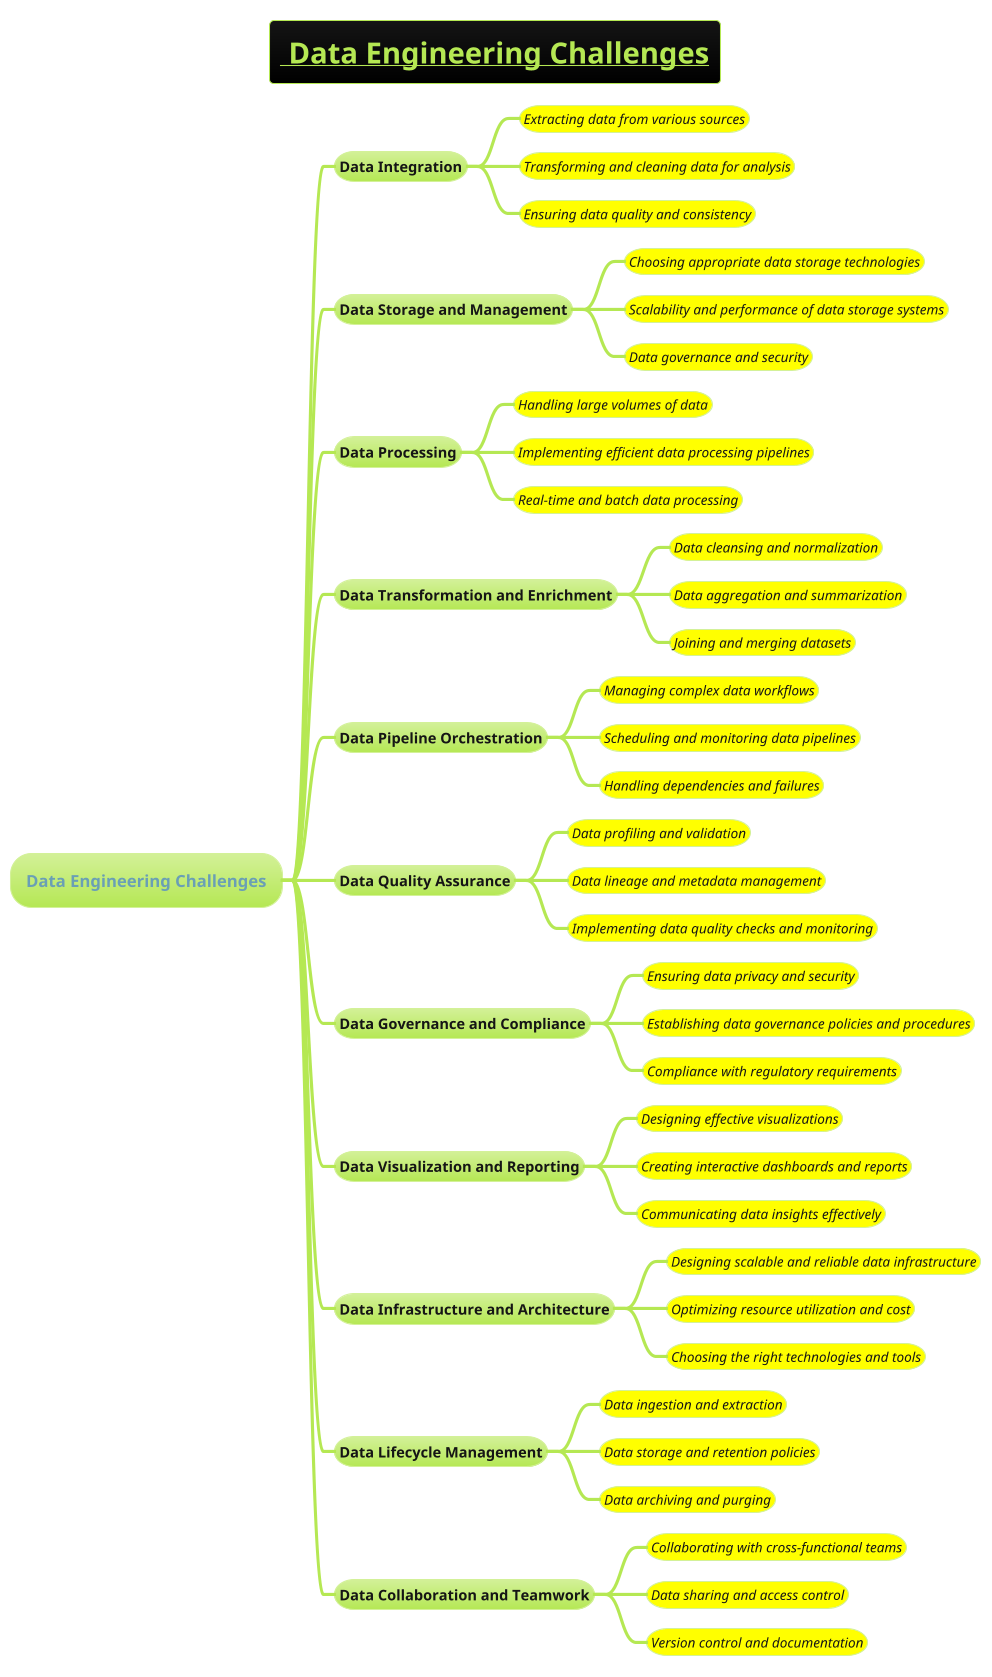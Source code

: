 @startmindmap
title =__ Data Engineering Challenges__
!theme hacker

* Data Engineering Challenges
** Data Integration
***[#yellow] ====<size:13>Extracting data from various sources
***[#yellow] ====<size:13>Transforming and cleaning data for analysis
***[#yellow] ====<size:13>Ensuring data quality and consistency
** Data Storage and Management
***[#yellow] ====<size:13>Choosing appropriate data storage technologies
***[#yellow] ====<size:13>Scalability and performance of data storage systems
***[#yellow] ====<size:13>Data governance and security
** Data Processing
***[#yellow] ====<size:13>Handling large volumes of data
***[#yellow] ====<size:13>Implementing efficient data processing pipelines
***[#yellow] ====<size:13>Real-time and batch data processing
** Data Transformation and Enrichment
***[#yellow] ====<size:13>Data cleansing and normalization
***[#yellow] ====<size:13>Data aggregation and summarization
***[#yellow] ====<size:13>Joining and merging datasets
** Data Pipeline Orchestration
***[#yellow] ====<size:13>Managing complex data workflows
***[#yellow] ====<size:13>Scheduling and monitoring data pipelines
***[#yellow] ====<size:13>Handling dependencies and failures
** Data Quality Assurance
***[#yellow] ====<size:13>Data profiling and validation
***[#yellow] ====<size:13>Data lineage and metadata management
***[#yellow] ====<size:13>Implementing data quality checks and monitoring
** Data Governance and Compliance
***[#yellow] ====<size:13>Ensuring data privacy and security
***[#yellow] ====<size:13>Establishing data governance policies and procedures
***[#yellow] ====<size:13>Compliance with regulatory requirements
** Data Visualization and Reporting
***[#yellow] ====<size:13>Designing effective visualizations
***[#yellow] ====<size:13>Creating interactive dashboards and reports
***[#yellow] ====<size:13>Communicating data insights effectively
** Data Infrastructure and Architecture
***[#yellow] ====<size:13>Designing scalable and reliable data infrastructure
***[#yellow] ====<size:13>Optimizing resource utilization and cost
***[#yellow] ====<size:13>Choosing the right technologies and tools
** Data Lifecycle Management
***[#yellow] ====<size:13>Data ingestion and extraction
***[#yellow] ====<size:13>Data storage and retention policies
***[#yellow] ====<size:13>Data archiving and purging
** Data Collaboration and Teamwork
***[#yellow] ====<size:13>Collaborating with cross-functional teams
***[#yellow] ====<size:13>Data sharing and access control
***[#yellow] ====<size:13>Version control and documentation
@endmindmap

